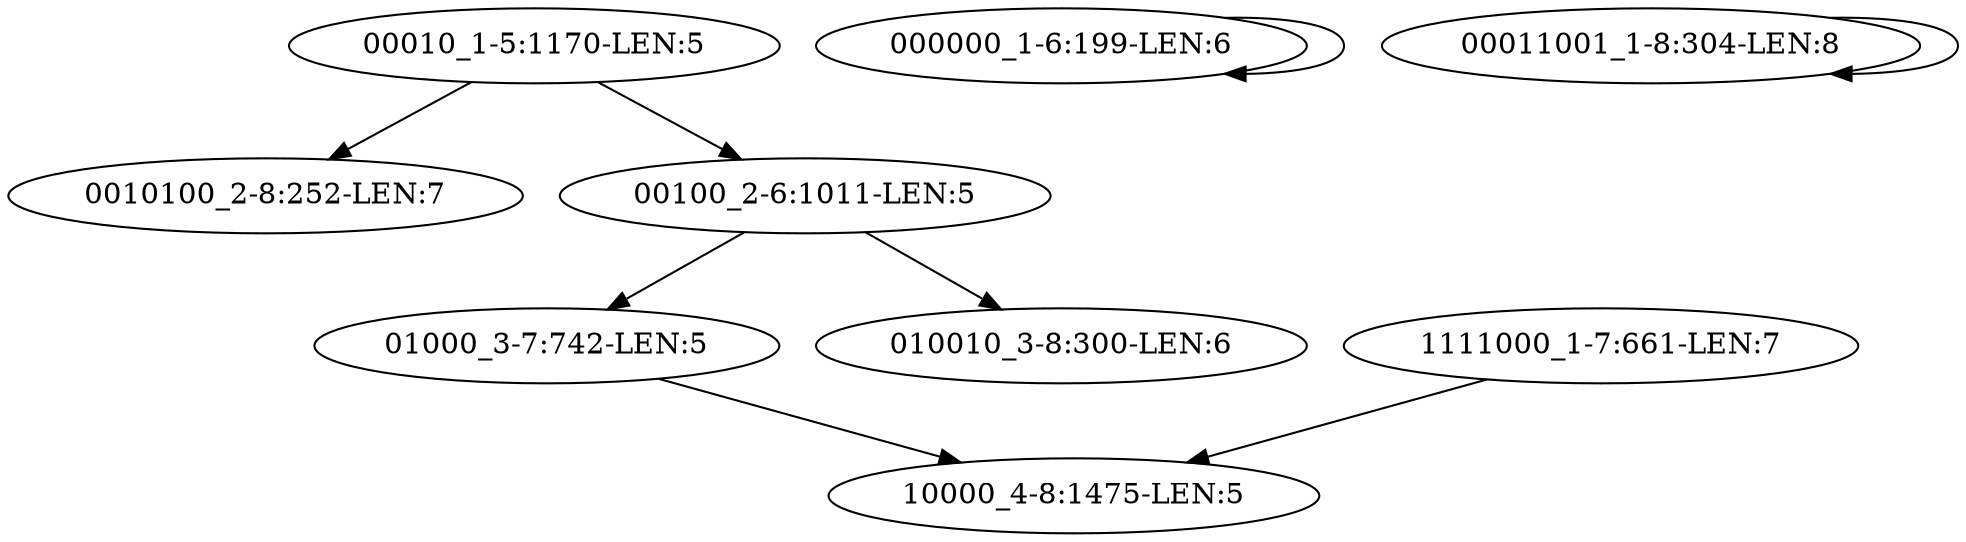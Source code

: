 digraph G {
    "00010_1-5:1170-LEN:5" -> "0010100_2-8:252-LEN:7";
    "00010_1-5:1170-LEN:5" -> "00100_2-6:1011-LEN:5";
    "000000_1-6:199-LEN:6" -> "000000_1-6:199-LEN:6";
    "00011001_1-8:304-LEN:8" -> "00011001_1-8:304-LEN:8";
    "1111000_1-7:661-LEN:7" -> "10000_4-8:1475-LEN:5";
    "01000_3-7:742-LEN:5" -> "10000_4-8:1475-LEN:5";
    "00100_2-6:1011-LEN:5" -> "01000_3-7:742-LEN:5";
    "00100_2-6:1011-LEN:5" -> "010010_3-8:300-LEN:6";
}

